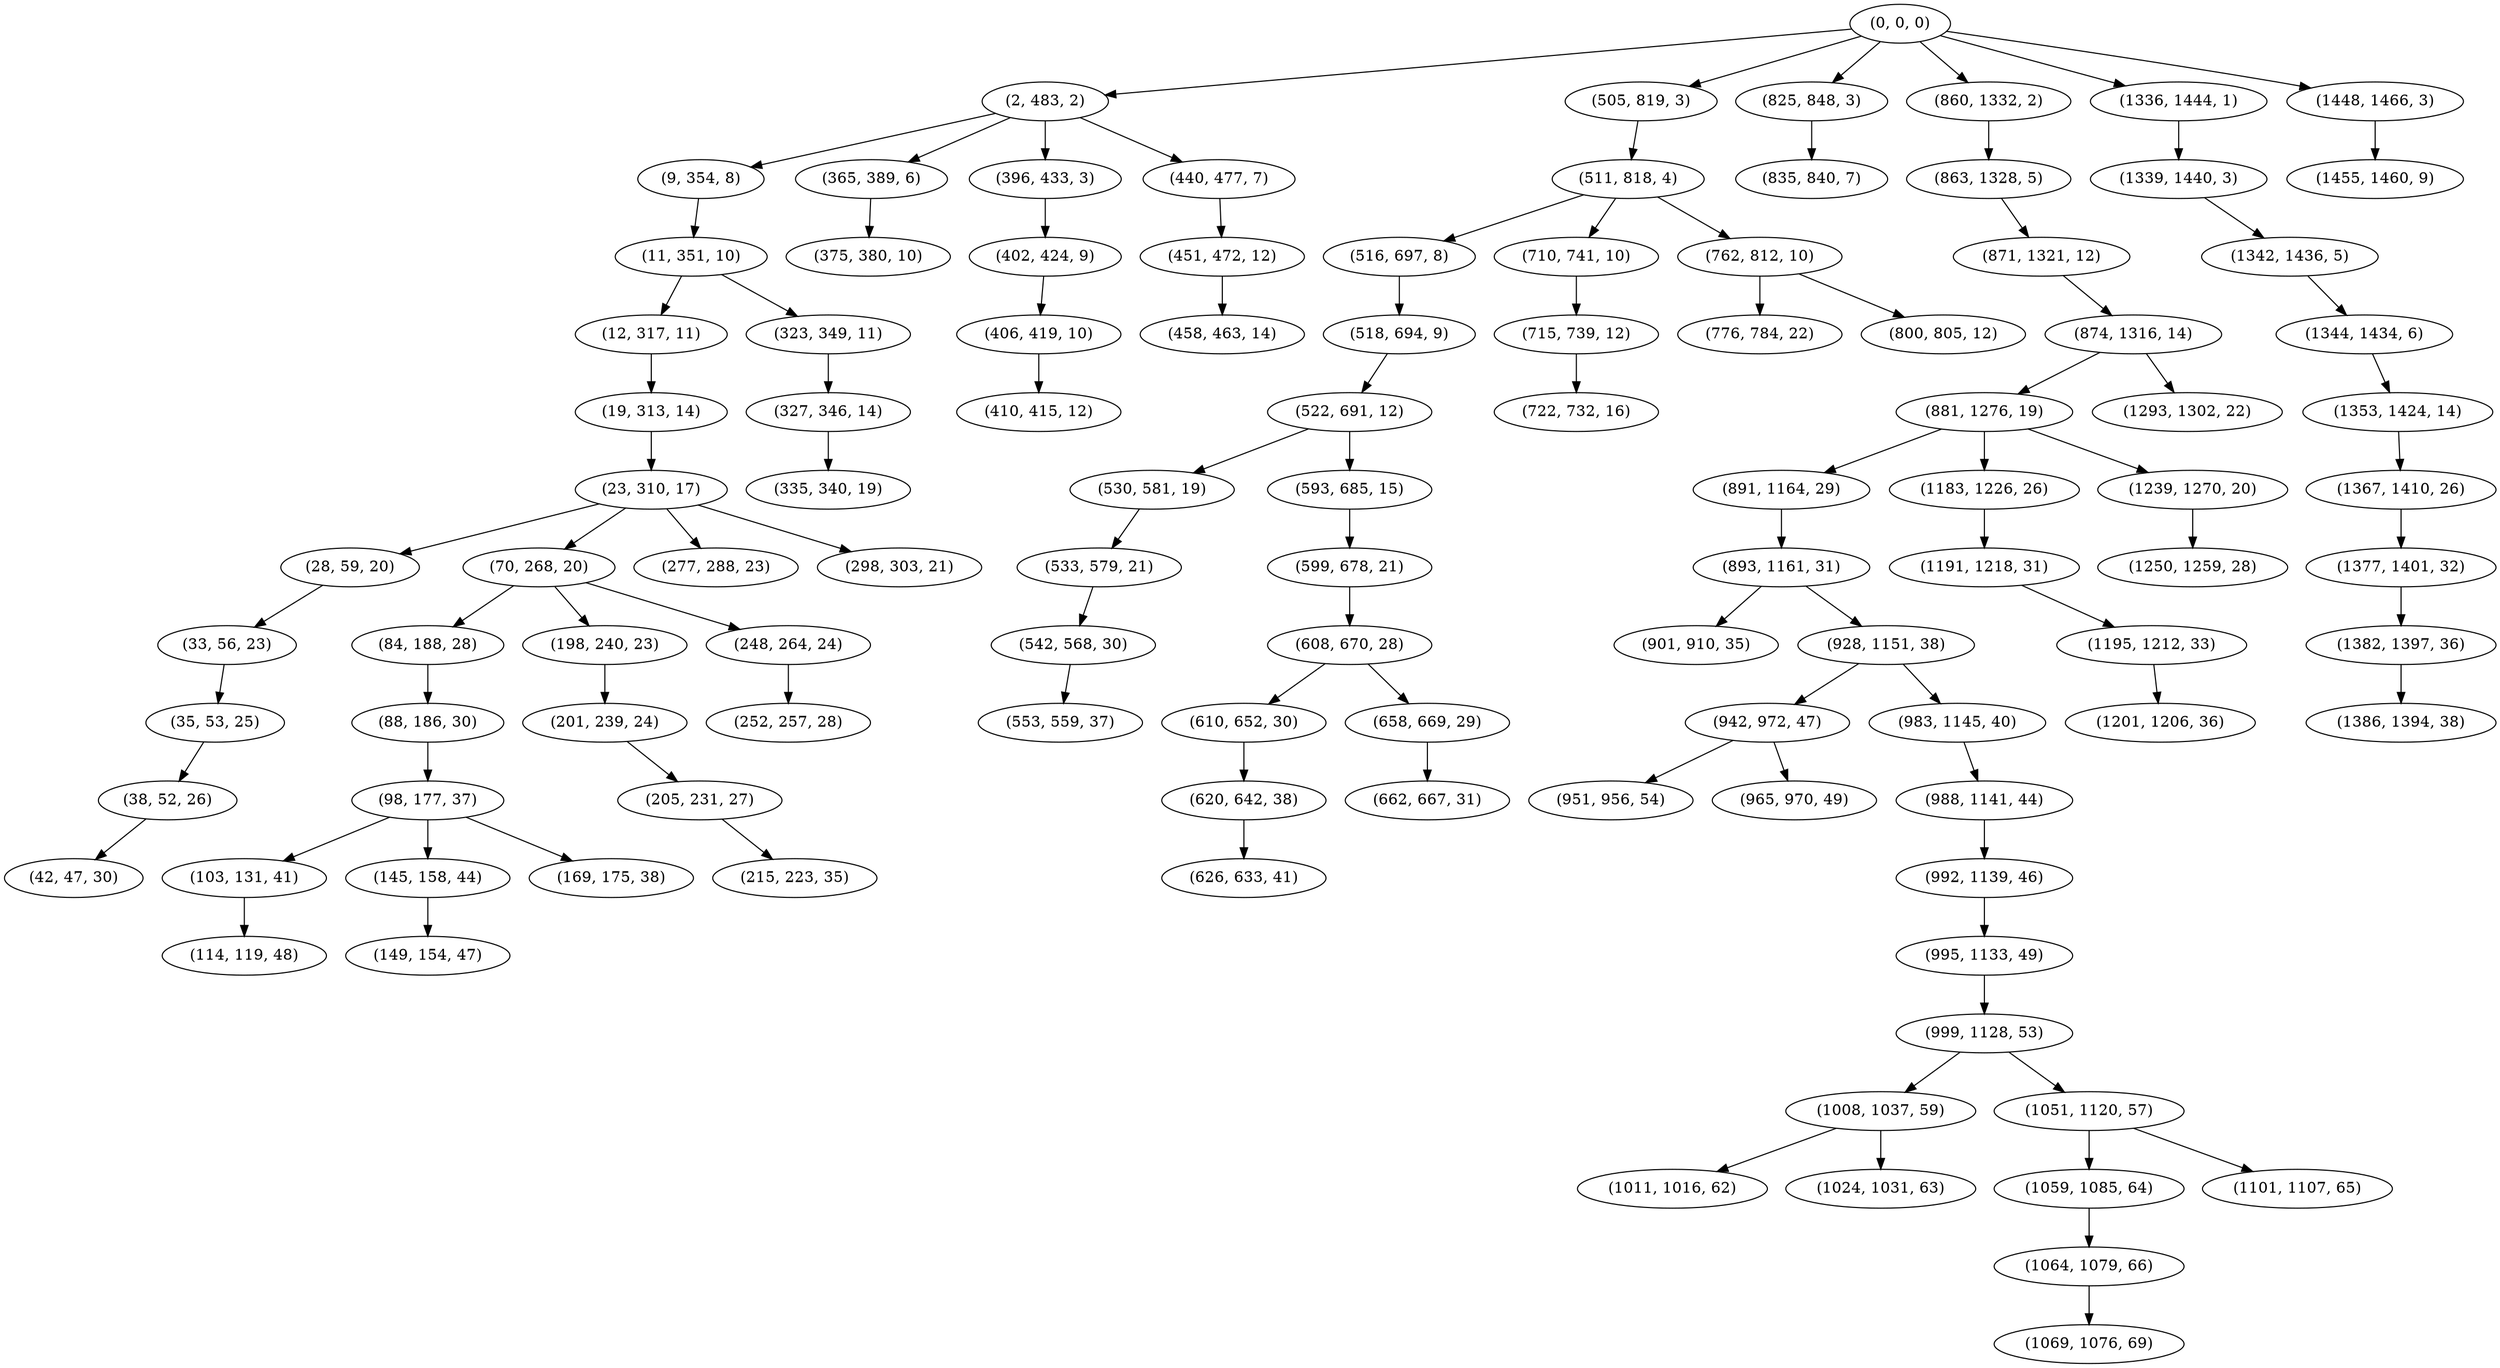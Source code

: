 digraph tree {
    "(0, 0, 0)";
    "(2, 483, 2)";
    "(9, 354, 8)";
    "(11, 351, 10)";
    "(12, 317, 11)";
    "(19, 313, 14)";
    "(23, 310, 17)";
    "(28, 59, 20)";
    "(33, 56, 23)";
    "(35, 53, 25)";
    "(38, 52, 26)";
    "(42, 47, 30)";
    "(70, 268, 20)";
    "(84, 188, 28)";
    "(88, 186, 30)";
    "(98, 177, 37)";
    "(103, 131, 41)";
    "(114, 119, 48)";
    "(145, 158, 44)";
    "(149, 154, 47)";
    "(169, 175, 38)";
    "(198, 240, 23)";
    "(201, 239, 24)";
    "(205, 231, 27)";
    "(215, 223, 35)";
    "(248, 264, 24)";
    "(252, 257, 28)";
    "(277, 288, 23)";
    "(298, 303, 21)";
    "(323, 349, 11)";
    "(327, 346, 14)";
    "(335, 340, 19)";
    "(365, 389, 6)";
    "(375, 380, 10)";
    "(396, 433, 3)";
    "(402, 424, 9)";
    "(406, 419, 10)";
    "(410, 415, 12)";
    "(440, 477, 7)";
    "(451, 472, 12)";
    "(458, 463, 14)";
    "(505, 819, 3)";
    "(511, 818, 4)";
    "(516, 697, 8)";
    "(518, 694, 9)";
    "(522, 691, 12)";
    "(530, 581, 19)";
    "(533, 579, 21)";
    "(542, 568, 30)";
    "(553, 559, 37)";
    "(593, 685, 15)";
    "(599, 678, 21)";
    "(608, 670, 28)";
    "(610, 652, 30)";
    "(620, 642, 38)";
    "(626, 633, 41)";
    "(658, 669, 29)";
    "(662, 667, 31)";
    "(710, 741, 10)";
    "(715, 739, 12)";
    "(722, 732, 16)";
    "(762, 812, 10)";
    "(776, 784, 22)";
    "(800, 805, 12)";
    "(825, 848, 3)";
    "(835, 840, 7)";
    "(860, 1332, 2)";
    "(863, 1328, 5)";
    "(871, 1321, 12)";
    "(874, 1316, 14)";
    "(881, 1276, 19)";
    "(891, 1164, 29)";
    "(893, 1161, 31)";
    "(901, 910, 35)";
    "(928, 1151, 38)";
    "(942, 972, 47)";
    "(951, 956, 54)";
    "(965, 970, 49)";
    "(983, 1145, 40)";
    "(988, 1141, 44)";
    "(992, 1139, 46)";
    "(995, 1133, 49)";
    "(999, 1128, 53)";
    "(1008, 1037, 59)";
    "(1011, 1016, 62)";
    "(1024, 1031, 63)";
    "(1051, 1120, 57)";
    "(1059, 1085, 64)";
    "(1064, 1079, 66)";
    "(1069, 1076, 69)";
    "(1101, 1107, 65)";
    "(1183, 1226, 26)";
    "(1191, 1218, 31)";
    "(1195, 1212, 33)";
    "(1201, 1206, 36)";
    "(1239, 1270, 20)";
    "(1250, 1259, 28)";
    "(1293, 1302, 22)";
    "(1336, 1444, 1)";
    "(1339, 1440, 3)";
    "(1342, 1436, 5)";
    "(1344, 1434, 6)";
    "(1353, 1424, 14)";
    "(1367, 1410, 26)";
    "(1377, 1401, 32)";
    "(1382, 1397, 36)";
    "(1386, 1394, 38)";
    "(1448, 1466, 3)";
    "(1455, 1460, 9)";
    "(0, 0, 0)" -> "(2, 483, 2)";
    "(0, 0, 0)" -> "(505, 819, 3)";
    "(0, 0, 0)" -> "(825, 848, 3)";
    "(0, 0, 0)" -> "(860, 1332, 2)";
    "(0, 0, 0)" -> "(1336, 1444, 1)";
    "(0, 0, 0)" -> "(1448, 1466, 3)";
    "(2, 483, 2)" -> "(9, 354, 8)";
    "(2, 483, 2)" -> "(365, 389, 6)";
    "(2, 483, 2)" -> "(396, 433, 3)";
    "(2, 483, 2)" -> "(440, 477, 7)";
    "(9, 354, 8)" -> "(11, 351, 10)";
    "(11, 351, 10)" -> "(12, 317, 11)";
    "(11, 351, 10)" -> "(323, 349, 11)";
    "(12, 317, 11)" -> "(19, 313, 14)";
    "(19, 313, 14)" -> "(23, 310, 17)";
    "(23, 310, 17)" -> "(28, 59, 20)";
    "(23, 310, 17)" -> "(70, 268, 20)";
    "(23, 310, 17)" -> "(277, 288, 23)";
    "(23, 310, 17)" -> "(298, 303, 21)";
    "(28, 59, 20)" -> "(33, 56, 23)";
    "(33, 56, 23)" -> "(35, 53, 25)";
    "(35, 53, 25)" -> "(38, 52, 26)";
    "(38, 52, 26)" -> "(42, 47, 30)";
    "(70, 268, 20)" -> "(84, 188, 28)";
    "(70, 268, 20)" -> "(198, 240, 23)";
    "(70, 268, 20)" -> "(248, 264, 24)";
    "(84, 188, 28)" -> "(88, 186, 30)";
    "(88, 186, 30)" -> "(98, 177, 37)";
    "(98, 177, 37)" -> "(103, 131, 41)";
    "(98, 177, 37)" -> "(145, 158, 44)";
    "(98, 177, 37)" -> "(169, 175, 38)";
    "(103, 131, 41)" -> "(114, 119, 48)";
    "(145, 158, 44)" -> "(149, 154, 47)";
    "(198, 240, 23)" -> "(201, 239, 24)";
    "(201, 239, 24)" -> "(205, 231, 27)";
    "(205, 231, 27)" -> "(215, 223, 35)";
    "(248, 264, 24)" -> "(252, 257, 28)";
    "(323, 349, 11)" -> "(327, 346, 14)";
    "(327, 346, 14)" -> "(335, 340, 19)";
    "(365, 389, 6)" -> "(375, 380, 10)";
    "(396, 433, 3)" -> "(402, 424, 9)";
    "(402, 424, 9)" -> "(406, 419, 10)";
    "(406, 419, 10)" -> "(410, 415, 12)";
    "(440, 477, 7)" -> "(451, 472, 12)";
    "(451, 472, 12)" -> "(458, 463, 14)";
    "(505, 819, 3)" -> "(511, 818, 4)";
    "(511, 818, 4)" -> "(516, 697, 8)";
    "(511, 818, 4)" -> "(710, 741, 10)";
    "(511, 818, 4)" -> "(762, 812, 10)";
    "(516, 697, 8)" -> "(518, 694, 9)";
    "(518, 694, 9)" -> "(522, 691, 12)";
    "(522, 691, 12)" -> "(530, 581, 19)";
    "(522, 691, 12)" -> "(593, 685, 15)";
    "(530, 581, 19)" -> "(533, 579, 21)";
    "(533, 579, 21)" -> "(542, 568, 30)";
    "(542, 568, 30)" -> "(553, 559, 37)";
    "(593, 685, 15)" -> "(599, 678, 21)";
    "(599, 678, 21)" -> "(608, 670, 28)";
    "(608, 670, 28)" -> "(610, 652, 30)";
    "(608, 670, 28)" -> "(658, 669, 29)";
    "(610, 652, 30)" -> "(620, 642, 38)";
    "(620, 642, 38)" -> "(626, 633, 41)";
    "(658, 669, 29)" -> "(662, 667, 31)";
    "(710, 741, 10)" -> "(715, 739, 12)";
    "(715, 739, 12)" -> "(722, 732, 16)";
    "(762, 812, 10)" -> "(776, 784, 22)";
    "(762, 812, 10)" -> "(800, 805, 12)";
    "(825, 848, 3)" -> "(835, 840, 7)";
    "(860, 1332, 2)" -> "(863, 1328, 5)";
    "(863, 1328, 5)" -> "(871, 1321, 12)";
    "(871, 1321, 12)" -> "(874, 1316, 14)";
    "(874, 1316, 14)" -> "(881, 1276, 19)";
    "(874, 1316, 14)" -> "(1293, 1302, 22)";
    "(881, 1276, 19)" -> "(891, 1164, 29)";
    "(881, 1276, 19)" -> "(1183, 1226, 26)";
    "(881, 1276, 19)" -> "(1239, 1270, 20)";
    "(891, 1164, 29)" -> "(893, 1161, 31)";
    "(893, 1161, 31)" -> "(901, 910, 35)";
    "(893, 1161, 31)" -> "(928, 1151, 38)";
    "(928, 1151, 38)" -> "(942, 972, 47)";
    "(928, 1151, 38)" -> "(983, 1145, 40)";
    "(942, 972, 47)" -> "(951, 956, 54)";
    "(942, 972, 47)" -> "(965, 970, 49)";
    "(983, 1145, 40)" -> "(988, 1141, 44)";
    "(988, 1141, 44)" -> "(992, 1139, 46)";
    "(992, 1139, 46)" -> "(995, 1133, 49)";
    "(995, 1133, 49)" -> "(999, 1128, 53)";
    "(999, 1128, 53)" -> "(1008, 1037, 59)";
    "(999, 1128, 53)" -> "(1051, 1120, 57)";
    "(1008, 1037, 59)" -> "(1011, 1016, 62)";
    "(1008, 1037, 59)" -> "(1024, 1031, 63)";
    "(1051, 1120, 57)" -> "(1059, 1085, 64)";
    "(1051, 1120, 57)" -> "(1101, 1107, 65)";
    "(1059, 1085, 64)" -> "(1064, 1079, 66)";
    "(1064, 1079, 66)" -> "(1069, 1076, 69)";
    "(1183, 1226, 26)" -> "(1191, 1218, 31)";
    "(1191, 1218, 31)" -> "(1195, 1212, 33)";
    "(1195, 1212, 33)" -> "(1201, 1206, 36)";
    "(1239, 1270, 20)" -> "(1250, 1259, 28)";
    "(1336, 1444, 1)" -> "(1339, 1440, 3)";
    "(1339, 1440, 3)" -> "(1342, 1436, 5)";
    "(1342, 1436, 5)" -> "(1344, 1434, 6)";
    "(1344, 1434, 6)" -> "(1353, 1424, 14)";
    "(1353, 1424, 14)" -> "(1367, 1410, 26)";
    "(1367, 1410, 26)" -> "(1377, 1401, 32)";
    "(1377, 1401, 32)" -> "(1382, 1397, 36)";
    "(1382, 1397, 36)" -> "(1386, 1394, 38)";
    "(1448, 1466, 3)" -> "(1455, 1460, 9)";
}
